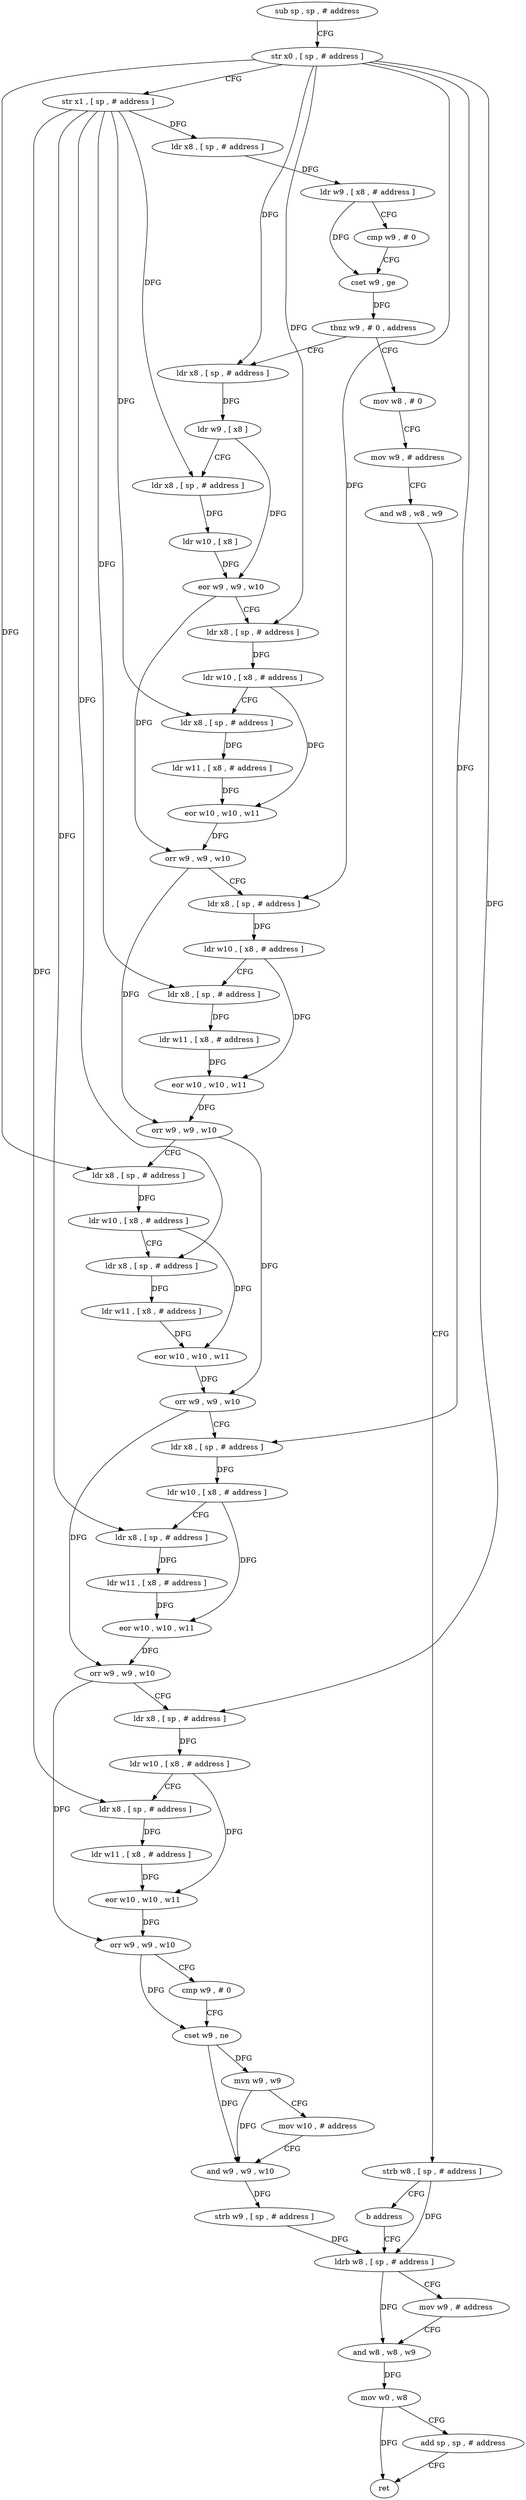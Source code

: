 digraph "func" {
"4425848" [label = "sub sp , sp , # address" ]
"4425852" [label = "str x0 , [ sp , # address ]" ]
"4425856" [label = "str x1 , [ sp , # address ]" ]
"4425860" [label = "ldr x8 , [ sp , # address ]" ]
"4425864" [label = "ldr w9 , [ x8 , # address ]" ]
"4425868" [label = "cmp w9 , # 0" ]
"4425872" [label = "cset w9 , ge" ]
"4425876" [label = "tbnz w9 , # 0 , address" ]
"4425900" [label = "ldr x8 , [ sp , # address ]" ]
"4425880" [label = "mov w8 , # 0" ]
"4425904" [label = "ldr w9 , [ x8 ]" ]
"4425908" [label = "ldr x8 , [ sp , # address ]" ]
"4425912" [label = "ldr w10 , [ x8 ]" ]
"4425916" [label = "eor w9 , w9 , w10" ]
"4425920" [label = "ldr x8 , [ sp , # address ]" ]
"4425924" [label = "ldr w10 , [ x8 , # address ]" ]
"4425928" [label = "ldr x8 , [ sp , # address ]" ]
"4425932" [label = "ldr w11 , [ x8 , # address ]" ]
"4425936" [label = "eor w10 , w10 , w11" ]
"4425940" [label = "orr w9 , w9 , w10" ]
"4425944" [label = "ldr x8 , [ sp , # address ]" ]
"4425948" [label = "ldr w10 , [ x8 , # address ]" ]
"4425952" [label = "ldr x8 , [ sp , # address ]" ]
"4425956" [label = "ldr w11 , [ x8 , # address ]" ]
"4425960" [label = "eor w10 , w10 , w11" ]
"4425964" [label = "orr w9 , w9 , w10" ]
"4425968" [label = "ldr x8 , [ sp , # address ]" ]
"4425972" [label = "ldr w10 , [ x8 , # address ]" ]
"4425976" [label = "ldr x8 , [ sp , # address ]" ]
"4425980" [label = "ldr w11 , [ x8 , # address ]" ]
"4425984" [label = "eor w10 , w10 , w11" ]
"4425988" [label = "orr w9 , w9 , w10" ]
"4425992" [label = "ldr x8 , [ sp , # address ]" ]
"4425996" [label = "ldr w10 , [ x8 , # address ]" ]
"4426000" [label = "ldr x8 , [ sp , # address ]" ]
"4426004" [label = "ldr w11 , [ x8 , # address ]" ]
"4426008" [label = "eor w10 , w10 , w11" ]
"4426012" [label = "orr w9 , w9 , w10" ]
"4426016" [label = "ldr x8 , [ sp , # address ]" ]
"4426020" [label = "ldr w10 , [ x8 , # address ]" ]
"4426024" [label = "ldr x8 , [ sp , # address ]" ]
"4426028" [label = "ldr w11 , [ x8 , # address ]" ]
"4426032" [label = "eor w10 , w10 , w11" ]
"4426036" [label = "orr w9 , w9 , w10" ]
"4426040" [label = "cmp w9 , # 0" ]
"4426044" [label = "cset w9 , ne" ]
"4426048" [label = "mvn w9 , w9" ]
"4426052" [label = "mov w10 , # address" ]
"4426056" [label = "and w9 , w9 , w10" ]
"4426060" [label = "strb w9 , [ sp , # address ]" ]
"4426064" [label = "ldrb w8 , [ sp , # address ]" ]
"4425884" [label = "mov w9 , # address" ]
"4425888" [label = "and w8 , w8 , w9" ]
"4425892" [label = "strb w8 , [ sp , # address ]" ]
"4425896" [label = "b address" ]
"4426068" [label = "mov w9 , # address" ]
"4426072" [label = "and w8 , w8 , w9" ]
"4426076" [label = "mov w0 , w8" ]
"4426080" [label = "add sp , sp , # address" ]
"4426084" [label = "ret" ]
"4425848" -> "4425852" [ label = "CFG" ]
"4425852" -> "4425856" [ label = "CFG" ]
"4425852" -> "4425900" [ label = "DFG" ]
"4425852" -> "4425920" [ label = "DFG" ]
"4425852" -> "4425944" [ label = "DFG" ]
"4425852" -> "4425968" [ label = "DFG" ]
"4425852" -> "4425992" [ label = "DFG" ]
"4425852" -> "4426016" [ label = "DFG" ]
"4425856" -> "4425860" [ label = "DFG" ]
"4425856" -> "4425908" [ label = "DFG" ]
"4425856" -> "4425928" [ label = "DFG" ]
"4425856" -> "4425952" [ label = "DFG" ]
"4425856" -> "4425976" [ label = "DFG" ]
"4425856" -> "4426000" [ label = "DFG" ]
"4425856" -> "4426024" [ label = "DFG" ]
"4425860" -> "4425864" [ label = "DFG" ]
"4425864" -> "4425868" [ label = "CFG" ]
"4425864" -> "4425872" [ label = "DFG" ]
"4425868" -> "4425872" [ label = "CFG" ]
"4425872" -> "4425876" [ label = "DFG" ]
"4425876" -> "4425900" [ label = "CFG" ]
"4425876" -> "4425880" [ label = "CFG" ]
"4425900" -> "4425904" [ label = "DFG" ]
"4425880" -> "4425884" [ label = "CFG" ]
"4425904" -> "4425908" [ label = "CFG" ]
"4425904" -> "4425916" [ label = "DFG" ]
"4425908" -> "4425912" [ label = "DFG" ]
"4425912" -> "4425916" [ label = "DFG" ]
"4425916" -> "4425920" [ label = "CFG" ]
"4425916" -> "4425940" [ label = "DFG" ]
"4425920" -> "4425924" [ label = "DFG" ]
"4425924" -> "4425928" [ label = "CFG" ]
"4425924" -> "4425936" [ label = "DFG" ]
"4425928" -> "4425932" [ label = "DFG" ]
"4425932" -> "4425936" [ label = "DFG" ]
"4425936" -> "4425940" [ label = "DFG" ]
"4425940" -> "4425944" [ label = "CFG" ]
"4425940" -> "4425964" [ label = "DFG" ]
"4425944" -> "4425948" [ label = "DFG" ]
"4425948" -> "4425952" [ label = "CFG" ]
"4425948" -> "4425960" [ label = "DFG" ]
"4425952" -> "4425956" [ label = "DFG" ]
"4425956" -> "4425960" [ label = "DFG" ]
"4425960" -> "4425964" [ label = "DFG" ]
"4425964" -> "4425968" [ label = "CFG" ]
"4425964" -> "4425988" [ label = "DFG" ]
"4425968" -> "4425972" [ label = "DFG" ]
"4425972" -> "4425976" [ label = "CFG" ]
"4425972" -> "4425984" [ label = "DFG" ]
"4425976" -> "4425980" [ label = "DFG" ]
"4425980" -> "4425984" [ label = "DFG" ]
"4425984" -> "4425988" [ label = "DFG" ]
"4425988" -> "4425992" [ label = "CFG" ]
"4425988" -> "4426012" [ label = "DFG" ]
"4425992" -> "4425996" [ label = "DFG" ]
"4425996" -> "4426000" [ label = "CFG" ]
"4425996" -> "4426008" [ label = "DFG" ]
"4426000" -> "4426004" [ label = "DFG" ]
"4426004" -> "4426008" [ label = "DFG" ]
"4426008" -> "4426012" [ label = "DFG" ]
"4426012" -> "4426016" [ label = "CFG" ]
"4426012" -> "4426036" [ label = "DFG" ]
"4426016" -> "4426020" [ label = "DFG" ]
"4426020" -> "4426024" [ label = "CFG" ]
"4426020" -> "4426032" [ label = "DFG" ]
"4426024" -> "4426028" [ label = "DFG" ]
"4426028" -> "4426032" [ label = "DFG" ]
"4426032" -> "4426036" [ label = "DFG" ]
"4426036" -> "4426040" [ label = "CFG" ]
"4426036" -> "4426044" [ label = "DFG" ]
"4426040" -> "4426044" [ label = "CFG" ]
"4426044" -> "4426048" [ label = "DFG" ]
"4426044" -> "4426056" [ label = "DFG" ]
"4426048" -> "4426052" [ label = "CFG" ]
"4426048" -> "4426056" [ label = "DFG" ]
"4426052" -> "4426056" [ label = "CFG" ]
"4426056" -> "4426060" [ label = "DFG" ]
"4426060" -> "4426064" [ label = "DFG" ]
"4426064" -> "4426068" [ label = "CFG" ]
"4426064" -> "4426072" [ label = "DFG" ]
"4425884" -> "4425888" [ label = "CFG" ]
"4425888" -> "4425892" [ label = "CFG" ]
"4425892" -> "4425896" [ label = "CFG" ]
"4425892" -> "4426064" [ label = "DFG" ]
"4425896" -> "4426064" [ label = "CFG" ]
"4426068" -> "4426072" [ label = "CFG" ]
"4426072" -> "4426076" [ label = "DFG" ]
"4426076" -> "4426080" [ label = "CFG" ]
"4426076" -> "4426084" [ label = "DFG" ]
"4426080" -> "4426084" [ label = "CFG" ]
}
